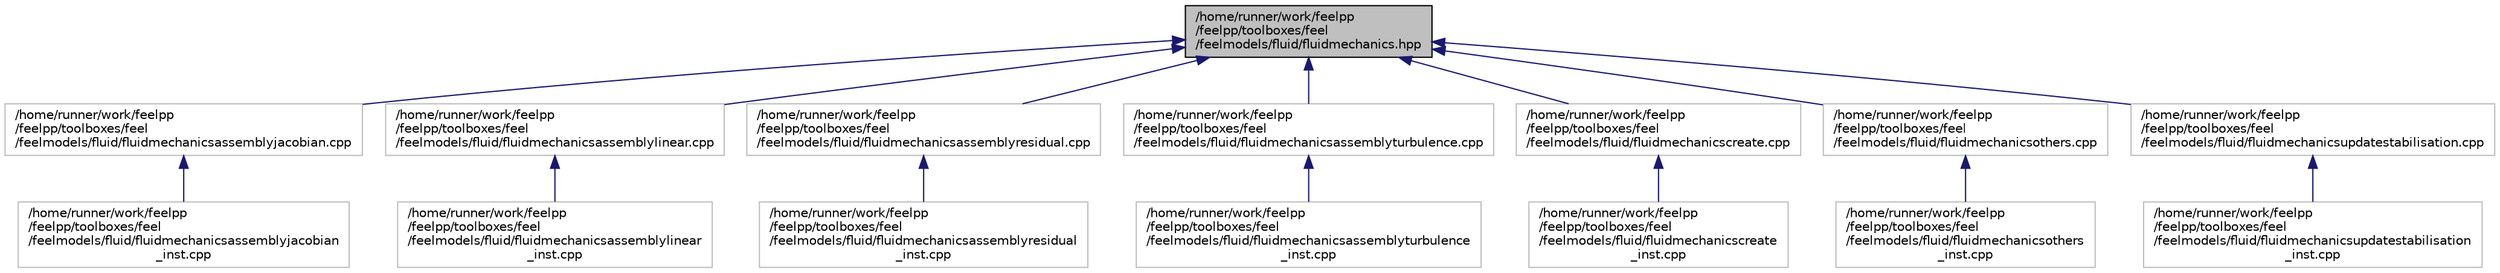 digraph "/home/runner/work/feelpp/feelpp/toolboxes/feel/feelmodels/fluid/fluidmechanics.hpp"
{
 // LATEX_PDF_SIZE
  edge [fontname="Helvetica",fontsize="10",labelfontname="Helvetica",labelfontsize="10"];
  node [fontname="Helvetica",fontsize="10",shape=record];
  Node1 [label="/home/runner/work/feelpp\l/feelpp/toolboxes/feel\l/feelmodels/fluid/fluidmechanics.hpp",height=0.2,width=0.4,color="black", fillcolor="grey75", style="filled", fontcolor="black",tooltip=" "];
  Node1 -> Node2 [dir="back",color="midnightblue",fontsize="10",style="solid",fontname="Helvetica"];
  Node2 [label="/home/runner/work/feelpp\l/feelpp/toolboxes/feel\l/feelmodels/fluid/fluidmechanicsassemblyjacobian.cpp",height=0.2,width=0.4,color="grey75", fillcolor="white", style="filled",tooltip=" "];
  Node2 -> Node3 [dir="back",color="midnightblue",fontsize="10",style="solid",fontname="Helvetica"];
  Node3 [label="/home/runner/work/feelpp\l/feelpp/toolboxes/feel\l/feelmodels/fluid/fluidmechanicsassemblyjacobian\l_inst.cpp",height=0.2,width=0.4,color="grey75", fillcolor="white", style="filled",tooltip=" "];
  Node1 -> Node4 [dir="back",color="midnightblue",fontsize="10",style="solid",fontname="Helvetica"];
  Node4 [label="/home/runner/work/feelpp\l/feelpp/toolboxes/feel\l/feelmodels/fluid/fluidmechanicsassemblylinear.cpp",height=0.2,width=0.4,color="grey75", fillcolor="white", style="filled",tooltip=" "];
  Node4 -> Node5 [dir="back",color="midnightblue",fontsize="10",style="solid",fontname="Helvetica"];
  Node5 [label="/home/runner/work/feelpp\l/feelpp/toolboxes/feel\l/feelmodels/fluid/fluidmechanicsassemblylinear\l_inst.cpp",height=0.2,width=0.4,color="grey75", fillcolor="white", style="filled",tooltip=" "];
  Node1 -> Node6 [dir="back",color="midnightblue",fontsize="10",style="solid",fontname="Helvetica"];
  Node6 [label="/home/runner/work/feelpp\l/feelpp/toolboxes/feel\l/feelmodels/fluid/fluidmechanicsassemblyresidual.cpp",height=0.2,width=0.4,color="grey75", fillcolor="white", style="filled",tooltip=" "];
  Node6 -> Node7 [dir="back",color="midnightblue",fontsize="10",style="solid",fontname="Helvetica"];
  Node7 [label="/home/runner/work/feelpp\l/feelpp/toolboxes/feel\l/feelmodels/fluid/fluidmechanicsassemblyresidual\l_inst.cpp",height=0.2,width=0.4,color="grey75", fillcolor="white", style="filled",tooltip=" "];
  Node1 -> Node8 [dir="back",color="midnightblue",fontsize="10",style="solid",fontname="Helvetica"];
  Node8 [label="/home/runner/work/feelpp\l/feelpp/toolboxes/feel\l/feelmodels/fluid/fluidmechanicsassemblyturbulence.cpp",height=0.2,width=0.4,color="grey75", fillcolor="white", style="filled",tooltip=" "];
  Node8 -> Node9 [dir="back",color="midnightblue",fontsize="10",style="solid",fontname="Helvetica"];
  Node9 [label="/home/runner/work/feelpp\l/feelpp/toolboxes/feel\l/feelmodels/fluid/fluidmechanicsassemblyturbulence\l_inst.cpp",height=0.2,width=0.4,color="grey75", fillcolor="white", style="filled",tooltip=" "];
  Node1 -> Node10 [dir="back",color="midnightblue",fontsize="10",style="solid",fontname="Helvetica"];
  Node10 [label="/home/runner/work/feelpp\l/feelpp/toolboxes/feel\l/feelmodels/fluid/fluidmechanicscreate.cpp",height=0.2,width=0.4,color="grey75", fillcolor="white", style="filled",tooltip=" "];
  Node10 -> Node11 [dir="back",color="midnightblue",fontsize="10",style="solid",fontname="Helvetica"];
  Node11 [label="/home/runner/work/feelpp\l/feelpp/toolboxes/feel\l/feelmodels/fluid/fluidmechanicscreate\l_inst.cpp",height=0.2,width=0.4,color="grey75", fillcolor="white", style="filled",tooltip=" "];
  Node1 -> Node12 [dir="back",color="midnightblue",fontsize="10",style="solid",fontname="Helvetica"];
  Node12 [label="/home/runner/work/feelpp\l/feelpp/toolboxes/feel\l/feelmodels/fluid/fluidmechanicsothers.cpp",height=0.2,width=0.4,color="grey75", fillcolor="white", style="filled",tooltip=" "];
  Node12 -> Node13 [dir="back",color="midnightblue",fontsize="10",style="solid",fontname="Helvetica"];
  Node13 [label="/home/runner/work/feelpp\l/feelpp/toolboxes/feel\l/feelmodels/fluid/fluidmechanicsothers\l_inst.cpp",height=0.2,width=0.4,color="grey75", fillcolor="white", style="filled",tooltip=" "];
  Node1 -> Node14 [dir="back",color="midnightblue",fontsize="10",style="solid",fontname="Helvetica"];
  Node14 [label="/home/runner/work/feelpp\l/feelpp/toolboxes/feel\l/feelmodels/fluid/fluidmechanicsupdatestabilisation.cpp",height=0.2,width=0.4,color="grey75", fillcolor="white", style="filled",tooltip=" "];
  Node14 -> Node15 [dir="back",color="midnightblue",fontsize="10",style="solid",fontname="Helvetica"];
  Node15 [label="/home/runner/work/feelpp\l/feelpp/toolboxes/feel\l/feelmodels/fluid/fluidmechanicsupdatestabilisation\l_inst.cpp",height=0.2,width=0.4,color="grey75", fillcolor="white", style="filled",tooltip=" "];
}
